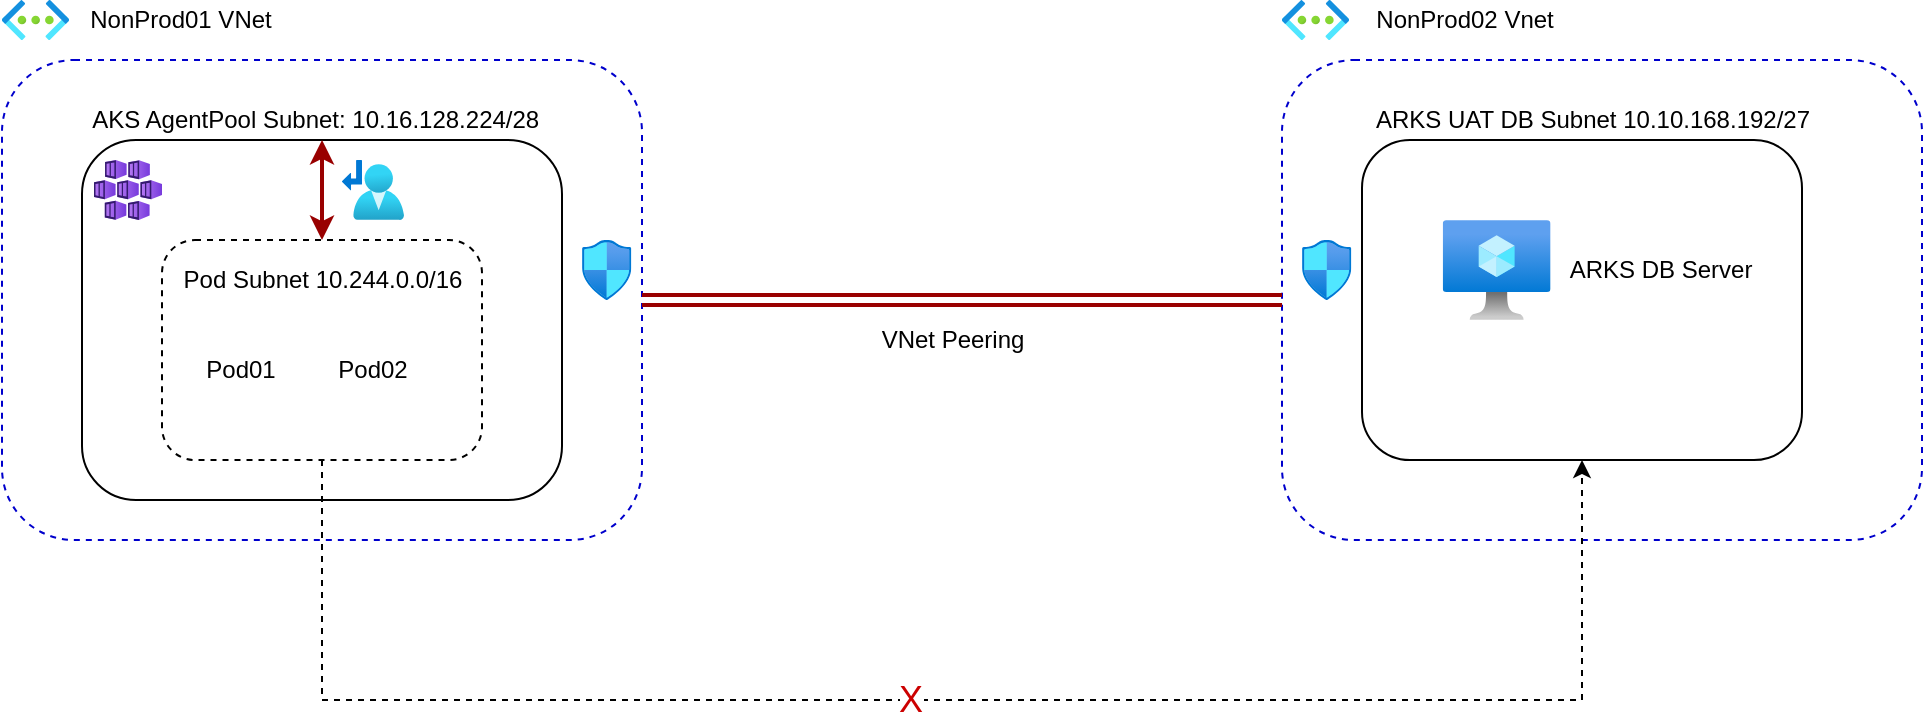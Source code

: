 <mxfile version="20.6.2" type="github">
  <diagram id="W9si09yMB4ZbtkrbC8p9" name="Page-1">
    <mxGraphModel dx="1822" dy="762" grid="1" gridSize="10" guides="1" tooltips="1" connect="1" arrows="1" fold="1" page="0" pageScale="1" pageWidth="850" pageHeight="1100" math="0" shadow="0">
      <root>
        <mxCell id="0" />
        <mxCell id="1" parent="0" />
        <mxCell id="OVVx17QON25WPXnOTCqt-1" value="" style="rounded=1;whiteSpace=wrap;html=1;fillColor=none;strokeColor=#0000CC;dashed=1;" parent="1" vertex="1">
          <mxGeometry x="-320" y="40" width="320" height="240" as="geometry" />
        </mxCell>
        <mxCell id="OVVx17QON25WPXnOTCqt-2" value="" style="rounded=1;whiteSpace=wrap;html=1;fillColor=none;dashed=1;strokeColor=#0000CC;" parent="1" vertex="1">
          <mxGeometry x="320" y="40" width="320" height="240" as="geometry" />
        </mxCell>
        <mxCell id="OVVx17QON25WPXnOTCqt-5" value="" style="group" parent="1" vertex="1" connectable="0">
          <mxGeometry x="-320" y="10" width="143.5" height="20" as="geometry" />
        </mxCell>
        <mxCell id="OVVx17QON25WPXnOTCqt-3" value="NonProd01 VNet" style="text;html=1;align=center;verticalAlign=middle;resizable=0;points=[];autosize=1;strokeColor=none;fillColor=none;" parent="OVVx17QON25WPXnOTCqt-5" vertex="1">
          <mxGeometry x="33.5" width="110" height="20" as="geometry" />
        </mxCell>
        <mxCell id="OVVx17QON25WPXnOTCqt-4" value="" style="aspect=fixed;html=1;points=[];align=center;image;fontSize=12;image=img/lib/azure2/networking/Virtual_Networks.svg;dashed=1;strokeColor=#0000CC;fillColor=none;" parent="OVVx17QON25WPXnOTCqt-5" vertex="1">
          <mxGeometry width="33.5" height="20" as="geometry" />
        </mxCell>
        <mxCell id="OVVx17QON25WPXnOTCqt-8" value="" style="group" parent="1" vertex="1" connectable="0">
          <mxGeometry x="320" y="10" width="160" height="20" as="geometry" />
        </mxCell>
        <mxCell id="OVVx17QON25WPXnOTCqt-6" value="" style="aspect=fixed;html=1;points=[];align=center;image;fontSize=12;image=img/lib/azure2/networking/Virtual_Networks.svg;dashed=1;strokeColor=#0000CC;fillColor=none;" parent="OVVx17QON25WPXnOTCqt-8" vertex="1">
          <mxGeometry width="33.5" height="20" as="geometry" />
        </mxCell>
        <mxCell id="OVVx17QON25WPXnOTCqt-7" value="&amp;nbsp; &amp;nbsp; &amp;nbsp; &amp;nbsp; &amp;nbsp;NonProd02 Vnet" style="text;html=1;align=center;verticalAlign=middle;resizable=0;points=[];autosize=1;strokeColor=none;fillColor=none;" parent="OVVx17QON25WPXnOTCqt-8" vertex="1">
          <mxGeometry x="11.18" width="130" height="20" as="geometry" />
        </mxCell>
        <mxCell id="OVVx17QON25WPXnOTCqt-9" value="" style="rounded=1;whiteSpace=wrap;html=1;strokeColor=#000000;fillColor=none;" parent="1" vertex="1">
          <mxGeometry x="-280" y="80" width="240" height="180" as="geometry" />
        </mxCell>
        <mxCell id="OVVx17QON25WPXnOTCqt-10" value="AKS AgentPool Subnet: 10.16.128.224/28&amp;nbsp;" style="text;html=1;align=center;verticalAlign=middle;resizable=0;points=[];autosize=1;strokeColor=none;fillColor=none;" parent="1" vertex="1">
          <mxGeometry x="-287" y="55" width="250" height="30" as="geometry" />
        </mxCell>
        <mxCell id="OVVx17QON25WPXnOTCqt-11" value="" style="aspect=fixed;html=1;points=[];align=center;image;fontSize=12;image=img/lib/azure2/networking/Network_Security_Groups.svg;strokeColor=#0000CC;fillColor=none;" parent="1" vertex="1">
          <mxGeometry x="-30" y="130" width="24.71" height="30" as="geometry" />
        </mxCell>
        <mxCell id="OVVx17QON25WPXnOTCqt-12" value="" style="rounded=1;whiteSpace=wrap;html=1;strokeColor=#000000;fillColor=none;dashed=1;" parent="1" vertex="1">
          <mxGeometry x="-240" y="130" width="160" height="110" as="geometry" />
        </mxCell>
        <mxCell id="OVVx17QON25WPXnOTCqt-18" value="" style="group" parent="1" vertex="1" connectable="0">
          <mxGeometry x="-226.5" y="155" width="50" height="50" as="geometry" />
        </mxCell>
        <mxCell id="OVVx17QON25WPXnOTCqt-14" value="Pod01" style="text;html=1;align=center;verticalAlign=middle;resizable=0;points=[];autosize=1;strokeColor=none;fillColor=none;" parent="OVVx17QON25WPXnOTCqt-18" vertex="1">
          <mxGeometry y="30" width="50" height="20" as="geometry" />
        </mxCell>
        <mxCell id="OVVx17QON25WPXnOTCqt-19" value="" style="group" parent="1" vertex="1" connectable="0">
          <mxGeometry x="-159.52" y="155" width="50" height="50" as="geometry" />
        </mxCell>
        <mxCell id="OVVx17QON25WPXnOTCqt-17" value="Pod02" style="text;html=1;align=center;verticalAlign=middle;resizable=0;points=[];autosize=1;strokeColor=none;fillColor=none;" parent="OVVx17QON25WPXnOTCqt-19" vertex="1">
          <mxGeometry y="30" width="50" height="20" as="geometry" />
        </mxCell>
        <mxCell id="OVVx17QON25WPXnOTCqt-20" value="Pod Subnet 10.244.0.0/16" style="text;html=1;align=center;verticalAlign=middle;resizable=0;points=[];autosize=1;strokeColor=none;fillColor=none;" parent="1" vertex="1">
          <mxGeometry x="-235" y="140" width="150" height="20" as="geometry" />
        </mxCell>
        <mxCell id="OVVx17QON25WPXnOTCqt-21" value="" style="endArrow=classic;startArrow=classic;html=1;rounded=0;strokeWidth=2;strokeColor=#990000;entryX=0.5;entryY=0;entryDx=0;entryDy=0;" parent="1" target="OVVx17QON25WPXnOTCqt-9" edge="1">
          <mxGeometry width="50" height="50" relative="1" as="geometry">
            <mxPoint x="-160" y="130" as="sourcePoint" />
            <mxPoint x="-160.5" y="90" as="targetPoint" />
          </mxGeometry>
        </mxCell>
        <mxCell id="OVVx17QON25WPXnOTCqt-22" value="" style="aspect=fixed;html=1;points=[];align=center;image;fontSize=12;image=img/lib/azure2/networking/Route_Tables.svg;dashed=1;strokeColor=#000000;fillColor=none;" parent="1" vertex="1">
          <mxGeometry x="-150" y="90" width="30.97" height="30" as="geometry" />
        </mxCell>
        <mxCell id="OVVx17QON25WPXnOTCqt-23" value="" style="rounded=1;whiteSpace=wrap;html=1;strokeColor=#000000;fillColor=none;" parent="1" vertex="1">
          <mxGeometry x="360" y="80" width="220" height="160" as="geometry" />
        </mxCell>
        <mxCell id="OVVx17QON25WPXnOTCqt-24" value="ARKS UAT DB Subnet 10.10.168.192/27" style="text;html=1;align=center;verticalAlign=middle;resizable=0;points=[];autosize=1;strokeColor=none;fillColor=none;" parent="1" vertex="1">
          <mxGeometry x="360" y="60" width="230" height="20" as="geometry" />
        </mxCell>
        <mxCell id="OVVx17QON25WPXnOTCqt-25" value="" style="aspect=fixed;html=1;points=[];align=center;image;fontSize=12;image=img/lib/azure2/compute/Virtual_Machine.svg;strokeColor=#000000;fillColor=none;" parent="1" vertex="1">
          <mxGeometry x="400.37" y="120" width="53.91" height="50" as="geometry" />
        </mxCell>
        <mxCell id="OVVx17QON25WPXnOTCqt-26" value="" style="aspect=fixed;html=1;points=[];align=center;image;fontSize=12;image=img/lib/azure2/networking/Network_Security_Groups.svg;strokeColor=#0000CC;fillColor=none;" parent="1" vertex="1">
          <mxGeometry x="330" y="130" width="24.71" height="30" as="geometry" />
        </mxCell>
        <mxCell id="OVVx17QON25WPXnOTCqt-27" value="ARKS DB Server" style="text;html=1;align=center;verticalAlign=middle;resizable=0;points=[];autosize=1;strokeColor=none;fillColor=none;" parent="1" vertex="1">
          <mxGeometry x="454.28" y="135" width="110" height="20" as="geometry" />
        </mxCell>
        <mxCell id="OVVx17QON25WPXnOTCqt-28" value="" style="shape=link;html=1;rounded=0;strokeColor=#990000;strokeWidth=2;entryX=0;entryY=0.5;entryDx=0;entryDy=0;exitX=1;exitY=0.5;exitDx=0;exitDy=0;" parent="1" source="OVVx17QON25WPXnOTCqt-1" target="OVVx17QON25WPXnOTCqt-2" edge="1">
          <mxGeometry width="100" relative="1" as="geometry">
            <mxPoint x="100" y="159" as="sourcePoint" />
            <mxPoint x="200" y="159" as="targetPoint" />
          </mxGeometry>
        </mxCell>
        <mxCell id="OVVx17QON25WPXnOTCqt-29" value="VNet Peering" style="text;html=1;align=center;verticalAlign=middle;resizable=0;points=[];autosize=1;strokeColor=none;fillColor=none;" parent="1" vertex="1">
          <mxGeometry x="110" y="170" width="90" height="20" as="geometry" />
        </mxCell>
        <mxCell id="OVVx17QON25WPXnOTCqt-30" value="" style="endArrow=classic;html=1;rounded=0;strokeColor=#000000;strokeWidth=1;exitX=0.5;exitY=1;exitDx=0;exitDy=0;entryX=0.5;entryY=1;entryDx=0;entryDy=0;dashed=1;" parent="1" source="OVVx17QON25WPXnOTCqt-12" target="OVVx17QON25WPXnOTCqt-23" edge="1">
          <mxGeometry width="50" height="50" relative="1" as="geometry">
            <mxPoint x="-80" y="470" as="sourcePoint" />
            <mxPoint x="-30" y="420" as="targetPoint" />
            <Array as="points">
              <mxPoint x="-160" y="360" />
              <mxPoint x="470" y="360" />
            </Array>
          </mxGeometry>
        </mxCell>
        <mxCell id="OVVx17QON25WPXnOTCqt-31" value="X" style="edgeLabel;html=1;align=center;verticalAlign=middle;resizable=0;points=[];fontSize=18;fontColor=#CC0000;" parent="OVVx17QON25WPXnOTCqt-30" vertex="1" connectable="0">
          <mxGeometry x="-0.049" relative="1" as="geometry">
            <mxPoint as="offset" />
          </mxGeometry>
        </mxCell>
        <mxCell id="xZzE8KnooSLX95_Ufx_4-1" value="" style="aspect=fixed;html=1;points=[];align=center;image;fontSize=12;image=img/lib/azure2/containers/Kubernetes_Services.svg;dashed=1;strokeColor=#000000;fillColor=none;" vertex="1" parent="1">
          <mxGeometry x="-274" y="90" width="34" height="30" as="geometry" />
        </mxCell>
      </root>
    </mxGraphModel>
  </diagram>
</mxfile>
